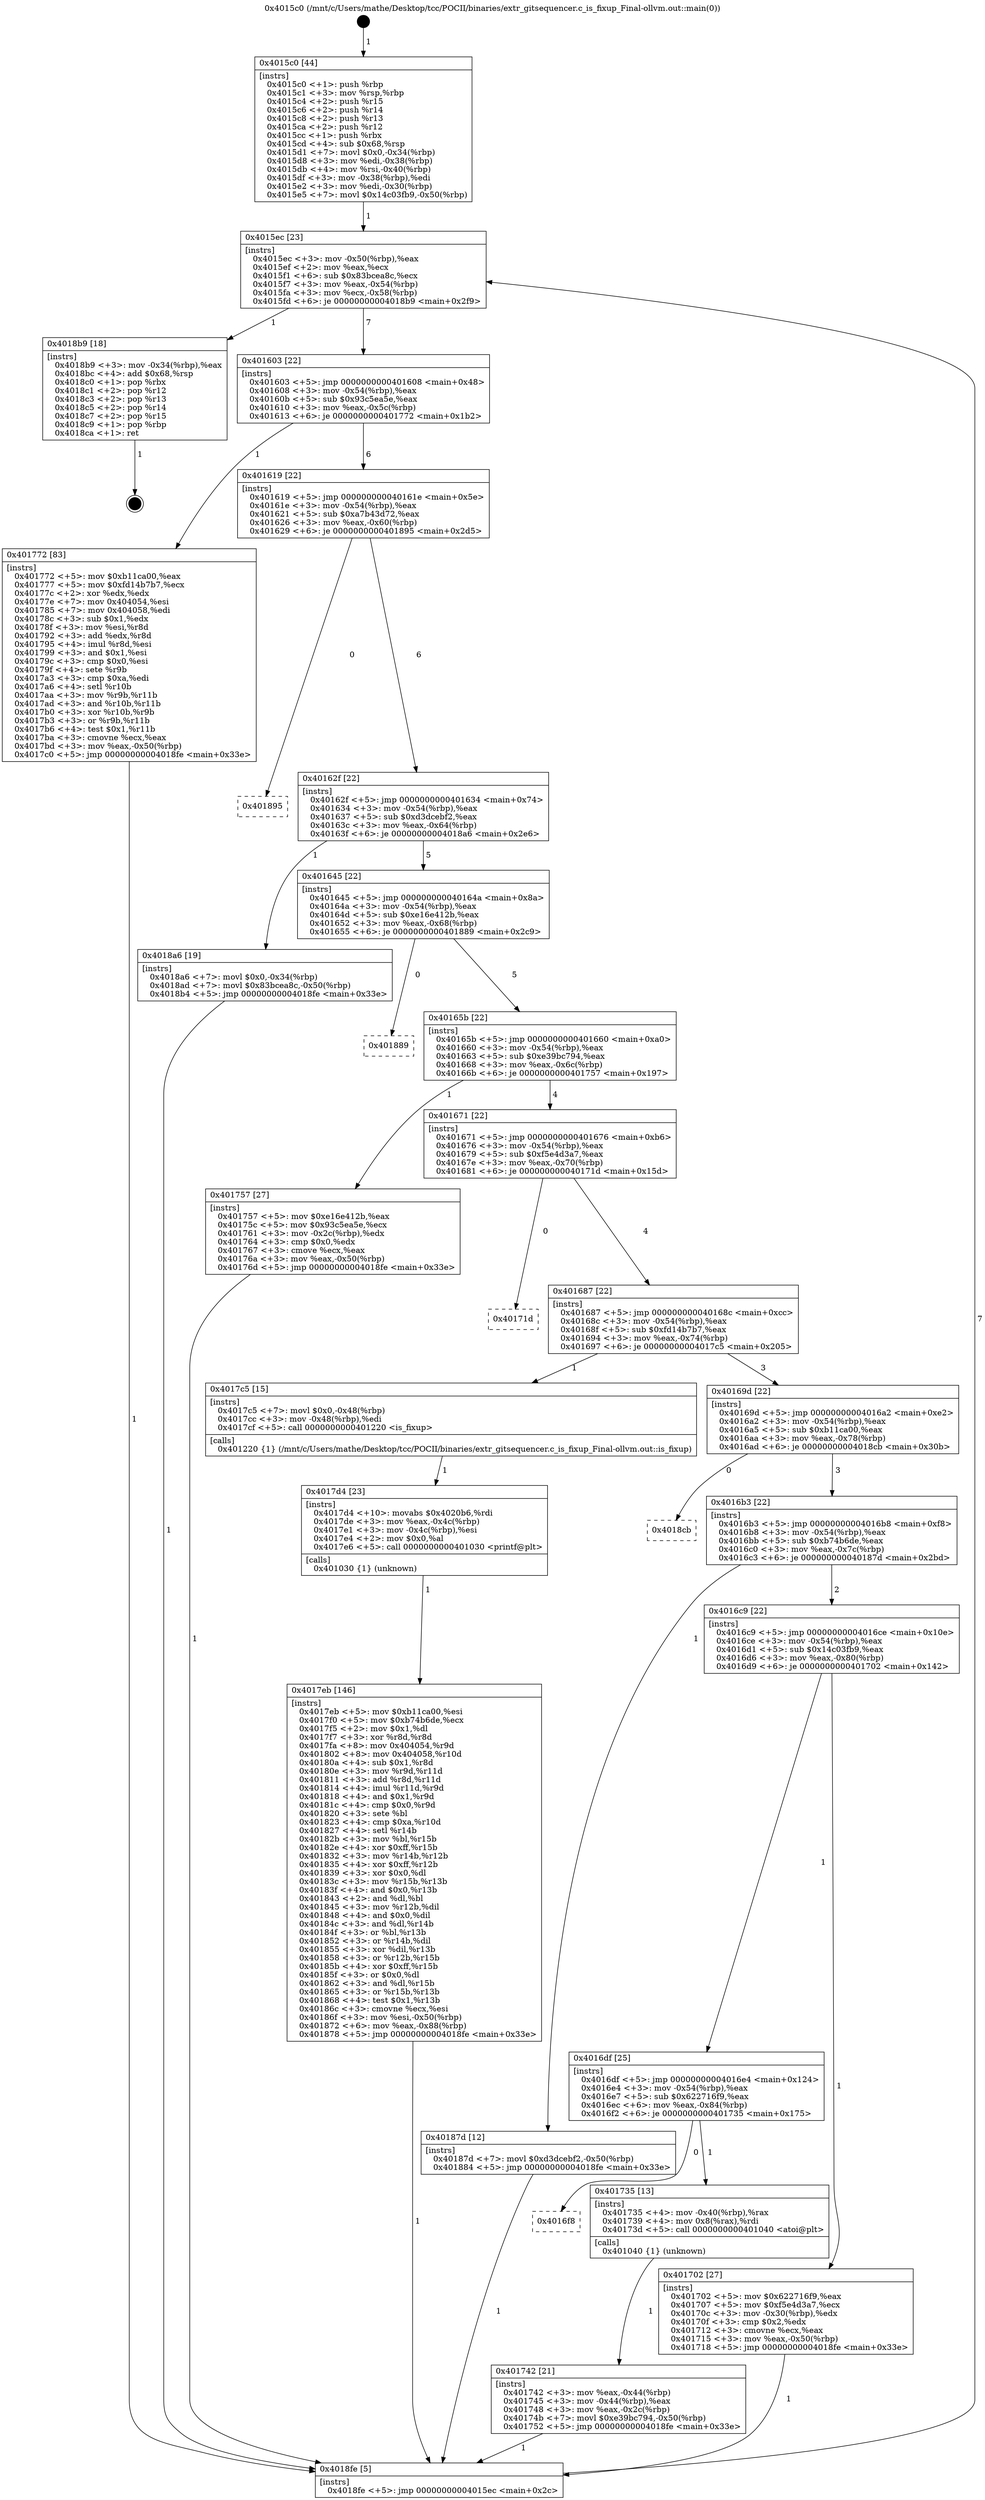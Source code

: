 digraph "0x4015c0" {
  label = "0x4015c0 (/mnt/c/Users/mathe/Desktop/tcc/POCII/binaries/extr_gitsequencer.c_is_fixup_Final-ollvm.out::main(0))"
  labelloc = "t"
  node[shape=record]

  Entry [label="",width=0.3,height=0.3,shape=circle,fillcolor=black,style=filled]
  "0x4015ec" [label="{
     0x4015ec [23]\l
     | [instrs]\l
     &nbsp;&nbsp;0x4015ec \<+3\>: mov -0x50(%rbp),%eax\l
     &nbsp;&nbsp;0x4015ef \<+2\>: mov %eax,%ecx\l
     &nbsp;&nbsp;0x4015f1 \<+6\>: sub $0x83bcea8c,%ecx\l
     &nbsp;&nbsp;0x4015f7 \<+3\>: mov %eax,-0x54(%rbp)\l
     &nbsp;&nbsp;0x4015fa \<+3\>: mov %ecx,-0x58(%rbp)\l
     &nbsp;&nbsp;0x4015fd \<+6\>: je 00000000004018b9 \<main+0x2f9\>\l
  }"]
  "0x4018b9" [label="{
     0x4018b9 [18]\l
     | [instrs]\l
     &nbsp;&nbsp;0x4018b9 \<+3\>: mov -0x34(%rbp),%eax\l
     &nbsp;&nbsp;0x4018bc \<+4\>: add $0x68,%rsp\l
     &nbsp;&nbsp;0x4018c0 \<+1\>: pop %rbx\l
     &nbsp;&nbsp;0x4018c1 \<+2\>: pop %r12\l
     &nbsp;&nbsp;0x4018c3 \<+2\>: pop %r13\l
     &nbsp;&nbsp;0x4018c5 \<+2\>: pop %r14\l
     &nbsp;&nbsp;0x4018c7 \<+2\>: pop %r15\l
     &nbsp;&nbsp;0x4018c9 \<+1\>: pop %rbp\l
     &nbsp;&nbsp;0x4018ca \<+1\>: ret\l
  }"]
  "0x401603" [label="{
     0x401603 [22]\l
     | [instrs]\l
     &nbsp;&nbsp;0x401603 \<+5\>: jmp 0000000000401608 \<main+0x48\>\l
     &nbsp;&nbsp;0x401608 \<+3\>: mov -0x54(%rbp),%eax\l
     &nbsp;&nbsp;0x40160b \<+5\>: sub $0x93c5ea5e,%eax\l
     &nbsp;&nbsp;0x401610 \<+3\>: mov %eax,-0x5c(%rbp)\l
     &nbsp;&nbsp;0x401613 \<+6\>: je 0000000000401772 \<main+0x1b2\>\l
  }"]
  Exit [label="",width=0.3,height=0.3,shape=circle,fillcolor=black,style=filled,peripheries=2]
  "0x401772" [label="{
     0x401772 [83]\l
     | [instrs]\l
     &nbsp;&nbsp;0x401772 \<+5\>: mov $0xb11ca00,%eax\l
     &nbsp;&nbsp;0x401777 \<+5\>: mov $0xfd14b7b7,%ecx\l
     &nbsp;&nbsp;0x40177c \<+2\>: xor %edx,%edx\l
     &nbsp;&nbsp;0x40177e \<+7\>: mov 0x404054,%esi\l
     &nbsp;&nbsp;0x401785 \<+7\>: mov 0x404058,%edi\l
     &nbsp;&nbsp;0x40178c \<+3\>: sub $0x1,%edx\l
     &nbsp;&nbsp;0x40178f \<+3\>: mov %esi,%r8d\l
     &nbsp;&nbsp;0x401792 \<+3\>: add %edx,%r8d\l
     &nbsp;&nbsp;0x401795 \<+4\>: imul %r8d,%esi\l
     &nbsp;&nbsp;0x401799 \<+3\>: and $0x1,%esi\l
     &nbsp;&nbsp;0x40179c \<+3\>: cmp $0x0,%esi\l
     &nbsp;&nbsp;0x40179f \<+4\>: sete %r9b\l
     &nbsp;&nbsp;0x4017a3 \<+3\>: cmp $0xa,%edi\l
     &nbsp;&nbsp;0x4017a6 \<+4\>: setl %r10b\l
     &nbsp;&nbsp;0x4017aa \<+3\>: mov %r9b,%r11b\l
     &nbsp;&nbsp;0x4017ad \<+3\>: and %r10b,%r11b\l
     &nbsp;&nbsp;0x4017b0 \<+3\>: xor %r10b,%r9b\l
     &nbsp;&nbsp;0x4017b3 \<+3\>: or %r9b,%r11b\l
     &nbsp;&nbsp;0x4017b6 \<+4\>: test $0x1,%r11b\l
     &nbsp;&nbsp;0x4017ba \<+3\>: cmovne %ecx,%eax\l
     &nbsp;&nbsp;0x4017bd \<+3\>: mov %eax,-0x50(%rbp)\l
     &nbsp;&nbsp;0x4017c0 \<+5\>: jmp 00000000004018fe \<main+0x33e\>\l
  }"]
  "0x401619" [label="{
     0x401619 [22]\l
     | [instrs]\l
     &nbsp;&nbsp;0x401619 \<+5\>: jmp 000000000040161e \<main+0x5e\>\l
     &nbsp;&nbsp;0x40161e \<+3\>: mov -0x54(%rbp),%eax\l
     &nbsp;&nbsp;0x401621 \<+5\>: sub $0xa7b43d72,%eax\l
     &nbsp;&nbsp;0x401626 \<+3\>: mov %eax,-0x60(%rbp)\l
     &nbsp;&nbsp;0x401629 \<+6\>: je 0000000000401895 \<main+0x2d5\>\l
  }"]
  "0x4017eb" [label="{
     0x4017eb [146]\l
     | [instrs]\l
     &nbsp;&nbsp;0x4017eb \<+5\>: mov $0xb11ca00,%esi\l
     &nbsp;&nbsp;0x4017f0 \<+5\>: mov $0xb74b6de,%ecx\l
     &nbsp;&nbsp;0x4017f5 \<+2\>: mov $0x1,%dl\l
     &nbsp;&nbsp;0x4017f7 \<+3\>: xor %r8d,%r8d\l
     &nbsp;&nbsp;0x4017fa \<+8\>: mov 0x404054,%r9d\l
     &nbsp;&nbsp;0x401802 \<+8\>: mov 0x404058,%r10d\l
     &nbsp;&nbsp;0x40180a \<+4\>: sub $0x1,%r8d\l
     &nbsp;&nbsp;0x40180e \<+3\>: mov %r9d,%r11d\l
     &nbsp;&nbsp;0x401811 \<+3\>: add %r8d,%r11d\l
     &nbsp;&nbsp;0x401814 \<+4\>: imul %r11d,%r9d\l
     &nbsp;&nbsp;0x401818 \<+4\>: and $0x1,%r9d\l
     &nbsp;&nbsp;0x40181c \<+4\>: cmp $0x0,%r9d\l
     &nbsp;&nbsp;0x401820 \<+3\>: sete %bl\l
     &nbsp;&nbsp;0x401823 \<+4\>: cmp $0xa,%r10d\l
     &nbsp;&nbsp;0x401827 \<+4\>: setl %r14b\l
     &nbsp;&nbsp;0x40182b \<+3\>: mov %bl,%r15b\l
     &nbsp;&nbsp;0x40182e \<+4\>: xor $0xff,%r15b\l
     &nbsp;&nbsp;0x401832 \<+3\>: mov %r14b,%r12b\l
     &nbsp;&nbsp;0x401835 \<+4\>: xor $0xff,%r12b\l
     &nbsp;&nbsp;0x401839 \<+3\>: xor $0x0,%dl\l
     &nbsp;&nbsp;0x40183c \<+3\>: mov %r15b,%r13b\l
     &nbsp;&nbsp;0x40183f \<+4\>: and $0x0,%r13b\l
     &nbsp;&nbsp;0x401843 \<+2\>: and %dl,%bl\l
     &nbsp;&nbsp;0x401845 \<+3\>: mov %r12b,%dil\l
     &nbsp;&nbsp;0x401848 \<+4\>: and $0x0,%dil\l
     &nbsp;&nbsp;0x40184c \<+3\>: and %dl,%r14b\l
     &nbsp;&nbsp;0x40184f \<+3\>: or %bl,%r13b\l
     &nbsp;&nbsp;0x401852 \<+3\>: or %r14b,%dil\l
     &nbsp;&nbsp;0x401855 \<+3\>: xor %dil,%r13b\l
     &nbsp;&nbsp;0x401858 \<+3\>: or %r12b,%r15b\l
     &nbsp;&nbsp;0x40185b \<+4\>: xor $0xff,%r15b\l
     &nbsp;&nbsp;0x40185f \<+3\>: or $0x0,%dl\l
     &nbsp;&nbsp;0x401862 \<+3\>: and %dl,%r15b\l
     &nbsp;&nbsp;0x401865 \<+3\>: or %r15b,%r13b\l
     &nbsp;&nbsp;0x401868 \<+4\>: test $0x1,%r13b\l
     &nbsp;&nbsp;0x40186c \<+3\>: cmovne %ecx,%esi\l
     &nbsp;&nbsp;0x40186f \<+3\>: mov %esi,-0x50(%rbp)\l
     &nbsp;&nbsp;0x401872 \<+6\>: mov %eax,-0x88(%rbp)\l
     &nbsp;&nbsp;0x401878 \<+5\>: jmp 00000000004018fe \<main+0x33e\>\l
  }"]
  "0x401895" [label="{
     0x401895\l
  }", style=dashed]
  "0x40162f" [label="{
     0x40162f [22]\l
     | [instrs]\l
     &nbsp;&nbsp;0x40162f \<+5\>: jmp 0000000000401634 \<main+0x74\>\l
     &nbsp;&nbsp;0x401634 \<+3\>: mov -0x54(%rbp),%eax\l
     &nbsp;&nbsp;0x401637 \<+5\>: sub $0xd3dcebf2,%eax\l
     &nbsp;&nbsp;0x40163c \<+3\>: mov %eax,-0x64(%rbp)\l
     &nbsp;&nbsp;0x40163f \<+6\>: je 00000000004018a6 \<main+0x2e6\>\l
  }"]
  "0x4017d4" [label="{
     0x4017d4 [23]\l
     | [instrs]\l
     &nbsp;&nbsp;0x4017d4 \<+10\>: movabs $0x4020b6,%rdi\l
     &nbsp;&nbsp;0x4017de \<+3\>: mov %eax,-0x4c(%rbp)\l
     &nbsp;&nbsp;0x4017e1 \<+3\>: mov -0x4c(%rbp),%esi\l
     &nbsp;&nbsp;0x4017e4 \<+2\>: mov $0x0,%al\l
     &nbsp;&nbsp;0x4017e6 \<+5\>: call 0000000000401030 \<printf@plt\>\l
     | [calls]\l
     &nbsp;&nbsp;0x401030 \{1\} (unknown)\l
  }"]
  "0x4018a6" [label="{
     0x4018a6 [19]\l
     | [instrs]\l
     &nbsp;&nbsp;0x4018a6 \<+7\>: movl $0x0,-0x34(%rbp)\l
     &nbsp;&nbsp;0x4018ad \<+7\>: movl $0x83bcea8c,-0x50(%rbp)\l
     &nbsp;&nbsp;0x4018b4 \<+5\>: jmp 00000000004018fe \<main+0x33e\>\l
  }"]
  "0x401645" [label="{
     0x401645 [22]\l
     | [instrs]\l
     &nbsp;&nbsp;0x401645 \<+5\>: jmp 000000000040164a \<main+0x8a\>\l
     &nbsp;&nbsp;0x40164a \<+3\>: mov -0x54(%rbp),%eax\l
     &nbsp;&nbsp;0x40164d \<+5\>: sub $0xe16e412b,%eax\l
     &nbsp;&nbsp;0x401652 \<+3\>: mov %eax,-0x68(%rbp)\l
     &nbsp;&nbsp;0x401655 \<+6\>: je 0000000000401889 \<main+0x2c9\>\l
  }"]
  "0x401742" [label="{
     0x401742 [21]\l
     | [instrs]\l
     &nbsp;&nbsp;0x401742 \<+3\>: mov %eax,-0x44(%rbp)\l
     &nbsp;&nbsp;0x401745 \<+3\>: mov -0x44(%rbp),%eax\l
     &nbsp;&nbsp;0x401748 \<+3\>: mov %eax,-0x2c(%rbp)\l
     &nbsp;&nbsp;0x40174b \<+7\>: movl $0xe39bc794,-0x50(%rbp)\l
     &nbsp;&nbsp;0x401752 \<+5\>: jmp 00000000004018fe \<main+0x33e\>\l
  }"]
  "0x401889" [label="{
     0x401889\l
  }", style=dashed]
  "0x40165b" [label="{
     0x40165b [22]\l
     | [instrs]\l
     &nbsp;&nbsp;0x40165b \<+5\>: jmp 0000000000401660 \<main+0xa0\>\l
     &nbsp;&nbsp;0x401660 \<+3\>: mov -0x54(%rbp),%eax\l
     &nbsp;&nbsp;0x401663 \<+5\>: sub $0xe39bc794,%eax\l
     &nbsp;&nbsp;0x401668 \<+3\>: mov %eax,-0x6c(%rbp)\l
     &nbsp;&nbsp;0x40166b \<+6\>: je 0000000000401757 \<main+0x197\>\l
  }"]
  "0x4016f8" [label="{
     0x4016f8\l
  }", style=dashed]
  "0x401757" [label="{
     0x401757 [27]\l
     | [instrs]\l
     &nbsp;&nbsp;0x401757 \<+5\>: mov $0xe16e412b,%eax\l
     &nbsp;&nbsp;0x40175c \<+5\>: mov $0x93c5ea5e,%ecx\l
     &nbsp;&nbsp;0x401761 \<+3\>: mov -0x2c(%rbp),%edx\l
     &nbsp;&nbsp;0x401764 \<+3\>: cmp $0x0,%edx\l
     &nbsp;&nbsp;0x401767 \<+3\>: cmove %ecx,%eax\l
     &nbsp;&nbsp;0x40176a \<+3\>: mov %eax,-0x50(%rbp)\l
     &nbsp;&nbsp;0x40176d \<+5\>: jmp 00000000004018fe \<main+0x33e\>\l
  }"]
  "0x401671" [label="{
     0x401671 [22]\l
     | [instrs]\l
     &nbsp;&nbsp;0x401671 \<+5\>: jmp 0000000000401676 \<main+0xb6\>\l
     &nbsp;&nbsp;0x401676 \<+3\>: mov -0x54(%rbp),%eax\l
     &nbsp;&nbsp;0x401679 \<+5\>: sub $0xf5e4d3a7,%eax\l
     &nbsp;&nbsp;0x40167e \<+3\>: mov %eax,-0x70(%rbp)\l
     &nbsp;&nbsp;0x401681 \<+6\>: je 000000000040171d \<main+0x15d\>\l
  }"]
  "0x401735" [label="{
     0x401735 [13]\l
     | [instrs]\l
     &nbsp;&nbsp;0x401735 \<+4\>: mov -0x40(%rbp),%rax\l
     &nbsp;&nbsp;0x401739 \<+4\>: mov 0x8(%rax),%rdi\l
     &nbsp;&nbsp;0x40173d \<+5\>: call 0000000000401040 \<atoi@plt\>\l
     | [calls]\l
     &nbsp;&nbsp;0x401040 \{1\} (unknown)\l
  }"]
  "0x40171d" [label="{
     0x40171d\l
  }", style=dashed]
  "0x401687" [label="{
     0x401687 [22]\l
     | [instrs]\l
     &nbsp;&nbsp;0x401687 \<+5\>: jmp 000000000040168c \<main+0xcc\>\l
     &nbsp;&nbsp;0x40168c \<+3\>: mov -0x54(%rbp),%eax\l
     &nbsp;&nbsp;0x40168f \<+5\>: sub $0xfd14b7b7,%eax\l
     &nbsp;&nbsp;0x401694 \<+3\>: mov %eax,-0x74(%rbp)\l
     &nbsp;&nbsp;0x401697 \<+6\>: je 00000000004017c5 \<main+0x205\>\l
  }"]
  "0x4015c0" [label="{
     0x4015c0 [44]\l
     | [instrs]\l
     &nbsp;&nbsp;0x4015c0 \<+1\>: push %rbp\l
     &nbsp;&nbsp;0x4015c1 \<+3\>: mov %rsp,%rbp\l
     &nbsp;&nbsp;0x4015c4 \<+2\>: push %r15\l
     &nbsp;&nbsp;0x4015c6 \<+2\>: push %r14\l
     &nbsp;&nbsp;0x4015c8 \<+2\>: push %r13\l
     &nbsp;&nbsp;0x4015ca \<+2\>: push %r12\l
     &nbsp;&nbsp;0x4015cc \<+1\>: push %rbx\l
     &nbsp;&nbsp;0x4015cd \<+4\>: sub $0x68,%rsp\l
     &nbsp;&nbsp;0x4015d1 \<+7\>: movl $0x0,-0x34(%rbp)\l
     &nbsp;&nbsp;0x4015d8 \<+3\>: mov %edi,-0x38(%rbp)\l
     &nbsp;&nbsp;0x4015db \<+4\>: mov %rsi,-0x40(%rbp)\l
     &nbsp;&nbsp;0x4015df \<+3\>: mov -0x38(%rbp),%edi\l
     &nbsp;&nbsp;0x4015e2 \<+3\>: mov %edi,-0x30(%rbp)\l
     &nbsp;&nbsp;0x4015e5 \<+7\>: movl $0x14c03fb9,-0x50(%rbp)\l
  }"]
  "0x4017c5" [label="{
     0x4017c5 [15]\l
     | [instrs]\l
     &nbsp;&nbsp;0x4017c5 \<+7\>: movl $0x0,-0x48(%rbp)\l
     &nbsp;&nbsp;0x4017cc \<+3\>: mov -0x48(%rbp),%edi\l
     &nbsp;&nbsp;0x4017cf \<+5\>: call 0000000000401220 \<is_fixup\>\l
     | [calls]\l
     &nbsp;&nbsp;0x401220 \{1\} (/mnt/c/Users/mathe/Desktop/tcc/POCII/binaries/extr_gitsequencer.c_is_fixup_Final-ollvm.out::is_fixup)\l
  }"]
  "0x40169d" [label="{
     0x40169d [22]\l
     | [instrs]\l
     &nbsp;&nbsp;0x40169d \<+5\>: jmp 00000000004016a2 \<main+0xe2\>\l
     &nbsp;&nbsp;0x4016a2 \<+3\>: mov -0x54(%rbp),%eax\l
     &nbsp;&nbsp;0x4016a5 \<+5\>: sub $0xb11ca00,%eax\l
     &nbsp;&nbsp;0x4016aa \<+3\>: mov %eax,-0x78(%rbp)\l
     &nbsp;&nbsp;0x4016ad \<+6\>: je 00000000004018cb \<main+0x30b\>\l
  }"]
  "0x4018fe" [label="{
     0x4018fe [5]\l
     | [instrs]\l
     &nbsp;&nbsp;0x4018fe \<+5\>: jmp 00000000004015ec \<main+0x2c\>\l
  }"]
  "0x4018cb" [label="{
     0x4018cb\l
  }", style=dashed]
  "0x4016b3" [label="{
     0x4016b3 [22]\l
     | [instrs]\l
     &nbsp;&nbsp;0x4016b3 \<+5\>: jmp 00000000004016b8 \<main+0xf8\>\l
     &nbsp;&nbsp;0x4016b8 \<+3\>: mov -0x54(%rbp),%eax\l
     &nbsp;&nbsp;0x4016bb \<+5\>: sub $0xb74b6de,%eax\l
     &nbsp;&nbsp;0x4016c0 \<+3\>: mov %eax,-0x7c(%rbp)\l
     &nbsp;&nbsp;0x4016c3 \<+6\>: je 000000000040187d \<main+0x2bd\>\l
  }"]
  "0x4016df" [label="{
     0x4016df [25]\l
     | [instrs]\l
     &nbsp;&nbsp;0x4016df \<+5\>: jmp 00000000004016e4 \<main+0x124\>\l
     &nbsp;&nbsp;0x4016e4 \<+3\>: mov -0x54(%rbp),%eax\l
     &nbsp;&nbsp;0x4016e7 \<+5\>: sub $0x622716f9,%eax\l
     &nbsp;&nbsp;0x4016ec \<+6\>: mov %eax,-0x84(%rbp)\l
     &nbsp;&nbsp;0x4016f2 \<+6\>: je 0000000000401735 \<main+0x175\>\l
  }"]
  "0x40187d" [label="{
     0x40187d [12]\l
     | [instrs]\l
     &nbsp;&nbsp;0x40187d \<+7\>: movl $0xd3dcebf2,-0x50(%rbp)\l
     &nbsp;&nbsp;0x401884 \<+5\>: jmp 00000000004018fe \<main+0x33e\>\l
  }"]
  "0x4016c9" [label="{
     0x4016c9 [22]\l
     | [instrs]\l
     &nbsp;&nbsp;0x4016c9 \<+5\>: jmp 00000000004016ce \<main+0x10e\>\l
     &nbsp;&nbsp;0x4016ce \<+3\>: mov -0x54(%rbp),%eax\l
     &nbsp;&nbsp;0x4016d1 \<+5\>: sub $0x14c03fb9,%eax\l
     &nbsp;&nbsp;0x4016d6 \<+3\>: mov %eax,-0x80(%rbp)\l
     &nbsp;&nbsp;0x4016d9 \<+6\>: je 0000000000401702 \<main+0x142\>\l
  }"]
  "0x401702" [label="{
     0x401702 [27]\l
     | [instrs]\l
     &nbsp;&nbsp;0x401702 \<+5\>: mov $0x622716f9,%eax\l
     &nbsp;&nbsp;0x401707 \<+5\>: mov $0xf5e4d3a7,%ecx\l
     &nbsp;&nbsp;0x40170c \<+3\>: mov -0x30(%rbp),%edx\l
     &nbsp;&nbsp;0x40170f \<+3\>: cmp $0x2,%edx\l
     &nbsp;&nbsp;0x401712 \<+3\>: cmovne %ecx,%eax\l
     &nbsp;&nbsp;0x401715 \<+3\>: mov %eax,-0x50(%rbp)\l
     &nbsp;&nbsp;0x401718 \<+5\>: jmp 00000000004018fe \<main+0x33e\>\l
  }"]
  Entry -> "0x4015c0" [label=" 1"]
  "0x4015ec" -> "0x4018b9" [label=" 1"]
  "0x4015ec" -> "0x401603" [label=" 7"]
  "0x4018b9" -> Exit [label=" 1"]
  "0x401603" -> "0x401772" [label=" 1"]
  "0x401603" -> "0x401619" [label=" 6"]
  "0x4018a6" -> "0x4018fe" [label=" 1"]
  "0x401619" -> "0x401895" [label=" 0"]
  "0x401619" -> "0x40162f" [label=" 6"]
  "0x40187d" -> "0x4018fe" [label=" 1"]
  "0x40162f" -> "0x4018a6" [label=" 1"]
  "0x40162f" -> "0x401645" [label=" 5"]
  "0x4017eb" -> "0x4018fe" [label=" 1"]
  "0x401645" -> "0x401889" [label=" 0"]
  "0x401645" -> "0x40165b" [label=" 5"]
  "0x4017d4" -> "0x4017eb" [label=" 1"]
  "0x40165b" -> "0x401757" [label=" 1"]
  "0x40165b" -> "0x401671" [label=" 4"]
  "0x4017c5" -> "0x4017d4" [label=" 1"]
  "0x401671" -> "0x40171d" [label=" 0"]
  "0x401671" -> "0x401687" [label=" 4"]
  "0x401772" -> "0x4018fe" [label=" 1"]
  "0x401687" -> "0x4017c5" [label=" 1"]
  "0x401687" -> "0x40169d" [label=" 3"]
  "0x401742" -> "0x4018fe" [label=" 1"]
  "0x40169d" -> "0x4018cb" [label=" 0"]
  "0x40169d" -> "0x4016b3" [label=" 3"]
  "0x401735" -> "0x401742" [label=" 1"]
  "0x4016b3" -> "0x40187d" [label=" 1"]
  "0x4016b3" -> "0x4016c9" [label=" 2"]
  "0x4016df" -> "0x4016f8" [label=" 0"]
  "0x4016c9" -> "0x401702" [label=" 1"]
  "0x4016c9" -> "0x4016df" [label=" 1"]
  "0x401702" -> "0x4018fe" [label=" 1"]
  "0x4015c0" -> "0x4015ec" [label=" 1"]
  "0x4018fe" -> "0x4015ec" [label=" 7"]
  "0x401757" -> "0x4018fe" [label=" 1"]
  "0x4016df" -> "0x401735" [label=" 1"]
}
